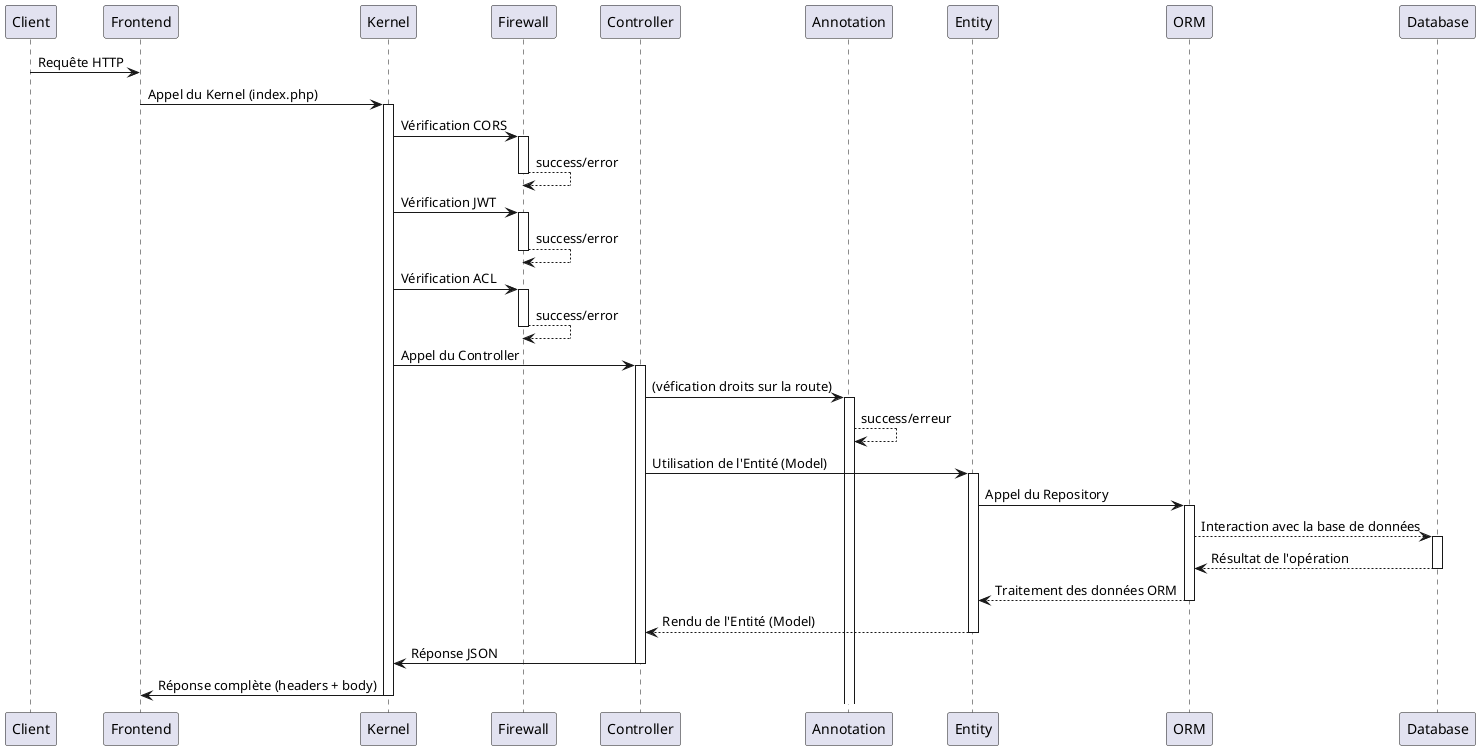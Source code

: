@startuml diagramme requête back-end
Client -> Frontend: Requête HTTP
Frontend -> Kernel: Appel du Kernel (index.php)
activate Kernel
Kernel -> Firewall: Vérification CORS
activate Firewall
Firewall --> Firewall: success/error
deactivate Firewall
Kernel -> Firewall: Vérification JWT
activate Firewall
Firewall --> Firewall: success/error
deactivate Firewall
Kernel -> Firewall: Vérification ACL
activate Firewall
Firewall --> Firewall: success/error
deactivate Firewall
Kernel -> Controller: Appel du Controller
activate Controller
Controller -> Annotation: (véfication droits sur la route)
activate Annotation
Annotation --> Annotation : success/erreur
Controller -> Entity: Utilisation de l'Entité (Model)
activate Entity
Entity -> ORM: Appel du Repository
activate ORM
ORM --> Database: Interaction avec la base de données
activate Database
Database --> ORM: Résultat de l'opération
deactivate Database
ORM --> Entity: Traitement des données ORM
deactivate ORM
Entity --> Controller: Rendu de l'Entité (Model)
deactivate Entity
Controller -> Kernel: Réponse JSON
deactivate Controller
Kernel -> Frontend: Réponse complète (headers + body)
deactivate Kernel
@enduml